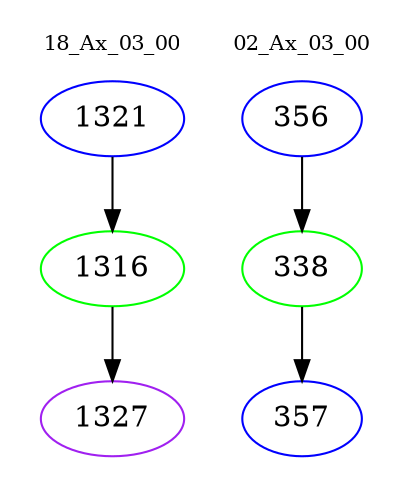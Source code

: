 digraph{
subgraph cluster_0 {
color = white
label = "18_Ax_03_00";
fontsize=10;
T0_1321 [label="1321", color="blue"]
T0_1321 -> T0_1316 [color="black"]
T0_1316 [label="1316", color="green"]
T0_1316 -> T0_1327 [color="black"]
T0_1327 [label="1327", color="purple"]
}
subgraph cluster_1 {
color = white
label = "02_Ax_03_00";
fontsize=10;
T1_356 [label="356", color="blue"]
T1_356 -> T1_338 [color="black"]
T1_338 [label="338", color="green"]
T1_338 -> T1_357 [color="black"]
T1_357 [label="357", color="blue"]
}
}
